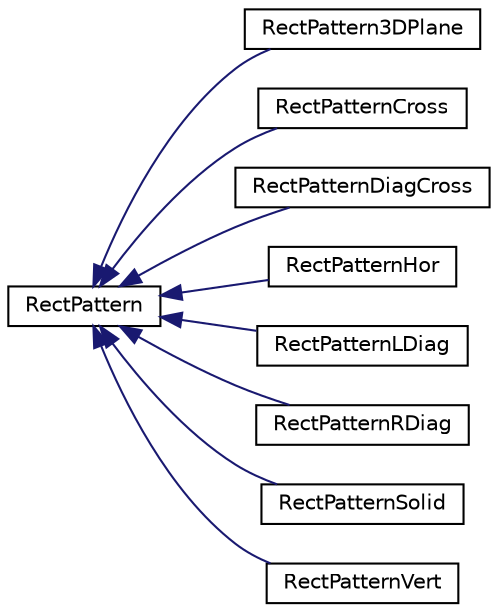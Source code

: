 digraph "Graphical Class Hierarchy"
{
 // LATEX_PDF_SIZE
  edge [fontname="Helvetica",fontsize="10",labelfontname="Helvetica",labelfontsize="10"];
  node [fontname="Helvetica",fontsize="10",shape=record];
  rankdir="LR";
  Node0 [label="RectPattern",height=0.2,width=0.4,color="black", fillcolor="white", style="filled",URL="$classRectPattern.html",tooltip=" "];
  Node0 -> Node1 [dir="back",color="midnightblue",fontsize="10",style="solid",fontname="Helvetica"];
  Node1 [label="RectPattern3DPlane",height=0.2,width=0.4,color="black", fillcolor="white", style="filled",URL="$classRectPattern3DPlane.html",tooltip=" "];
  Node0 -> Node2 [dir="back",color="midnightblue",fontsize="10",style="solid",fontname="Helvetica"];
  Node2 [label="RectPatternCross",height=0.2,width=0.4,color="black", fillcolor="white", style="filled",URL="$classRectPatternCross.html",tooltip=" "];
  Node0 -> Node3 [dir="back",color="midnightblue",fontsize="10",style="solid",fontname="Helvetica"];
  Node3 [label="RectPatternDiagCross",height=0.2,width=0.4,color="black", fillcolor="white", style="filled",URL="$classRectPatternDiagCross.html",tooltip=" "];
  Node0 -> Node4 [dir="back",color="midnightblue",fontsize="10",style="solid",fontname="Helvetica"];
  Node4 [label="RectPatternHor",height=0.2,width=0.4,color="black", fillcolor="white", style="filled",URL="$classRectPatternHor.html",tooltip=" "];
  Node0 -> Node5 [dir="back",color="midnightblue",fontsize="10",style="solid",fontname="Helvetica"];
  Node5 [label="RectPatternLDiag",height=0.2,width=0.4,color="black", fillcolor="white", style="filled",URL="$classRectPatternLDiag.html",tooltip=" "];
  Node0 -> Node6 [dir="back",color="midnightblue",fontsize="10",style="solid",fontname="Helvetica"];
  Node6 [label="RectPatternRDiag",height=0.2,width=0.4,color="black", fillcolor="white", style="filled",URL="$classRectPatternRDiag.html",tooltip=" "];
  Node0 -> Node7 [dir="back",color="midnightblue",fontsize="10",style="solid",fontname="Helvetica"];
  Node7 [label="RectPatternSolid",height=0.2,width=0.4,color="black", fillcolor="white", style="filled",URL="$classRectPatternSolid.html",tooltip=" "];
  Node0 -> Node8 [dir="back",color="midnightblue",fontsize="10",style="solid",fontname="Helvetica"];
  Node8 [label="RectPatternVert",height=0.2,width=0.4,color="black", fillcolor="white", style="filled",URL="$classRectPatternVert.html",tooltip=" "];
}
